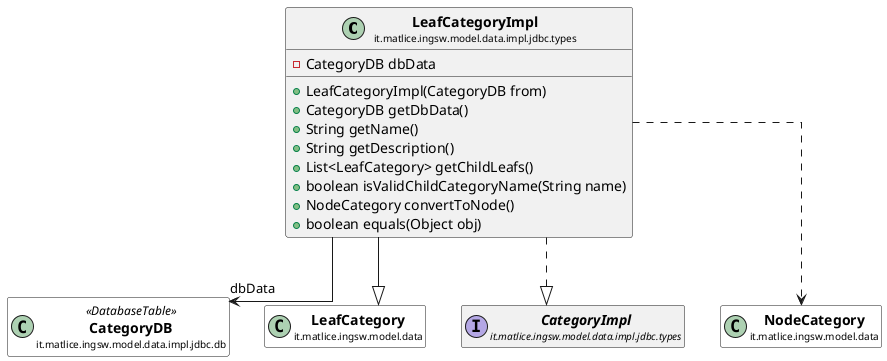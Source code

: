 @startuml

skinparam svgLinkTarget _parent
skinparam linetype ortho
set namespaceSeparator none
class "<b><size:14>LeafCategoryImpl</b>\n<size:10>it.matlice.ingsw.model.data.impl.jdbc.types" as it.matlice.ingsw.model.data.impl.jdbc.types.LeafCategoryImpl  [[../../../../../../../../it/matlice/ingsw/model/data/impl/jdbc/types/LeafCategoryImpl.html{it.matlice.ingsw.model.data.impl.jdbc.types.LeafCategoryImpl}]] {
-CategoryDB dbData
+LeafCategoryImpl(CategoryDB from)
+CategoryDB getDbData()
+String getName()
+String getDescription()
+List<LeafCategory> getChildLeafs()
+boolean isValidChildCategoryName(String name)
+NodeCategory convertToNode()
+boolean equals(Object obj)
}


class "<b><size:14>CategoryDB</b>\n<size:10>it.matlice.ingsw.model.data.impl.jdbc.db" as it.matlice.ingsw.model.data.impl.jdbc.db.CategoryDB <<DatabaseTable>> [[../../../../../../../../it/matlice/ingsw/model/data/impl/jdbc/db/CategoryDB.html{it.matlice.ingsw.model.data.impl.jdbc.db.CategoryDB}]] #white {
}

hide it.matlice.ingsw.model.data.impl.jdbc.db.CategoryDB fields
hide it.matlice.ingsw.model.data.impl.jdbc.db.CategoryDB methods

it.matlice.ingsw.model.data.impl.jdbc.types.LeafCategoryImpl -->  "dbData" it.matlice.ingsw.model.data.impl.jdbc.db.CategoryDB

class "<b><size:14>LeafCategory</b>\n<size:10>it.matlice.ingsw.model.data" as it.matlice.ingsw.model.data.LeafCategory  [[../../../../../../../../it/matlice/ingsw/model/data/LeafCategory.html{it.matlice.ingsw.model.data.LeafCategory}]] #white {
}

hide it.matlice.ingsw.model.data.LeafCategory fields
hide it.matlice.ingsw.model.data.LeafCategory methods

it.matlice.ingsw.model.data.impl.jdbc.types.LeafCategoryImpl --|> it.matlice.ingsw.model.data.LeafCategory

interface "<b><size:14>CategoryImpl</b>\n<size:10>it.matlice.ingsw.model.data.impl.jdbc.types" as it.matlice.ingsw.model.data.impl.jdbc.types.CategoryImpl  [[../../../../../../../../it/matlice/ingsw/model/data/impl/jdbc/types/CategoryImpl.html{it.matlice.ingsw.model.data.impl.jdbc.types.CategoryImpl}]] {
}

hide it.matlice.ingsw.model.data.impl.jdbc.types.CategoryImpl fields
hide it.matlice.ingsw.model.data.impl.jdbc.types.CategoryImpl methods

it.matlice.ingsw.model.data.impl.jdbc.types.LeafCategoryImpl ..|> it.matlice.ingsw.model.data.impl.jdbc.types.CategoryImpl


class "<b><size:14>NodeCategory</b>\n<size:10>it.matlice.ingsw.model.data" as it.matlice.ingsw.model.data.NodeCategory  [[../../../../../../../../it/matlice/ingsw/model/data/NodeCategory.html{it.matlice.ingsw.model.data.NodeCategory}]] #white {
}

hide it.matlice.ingsw.model.data.NodeCategory fields
hide it.matlice.ingsw.model.data.NodeCategory methods

it.matlice.ingsw.model.data.impl.jdbc.types.LeafCategoryImpl ..> it.matlice.ingsw.model.data.NodeCategory


@enduml
